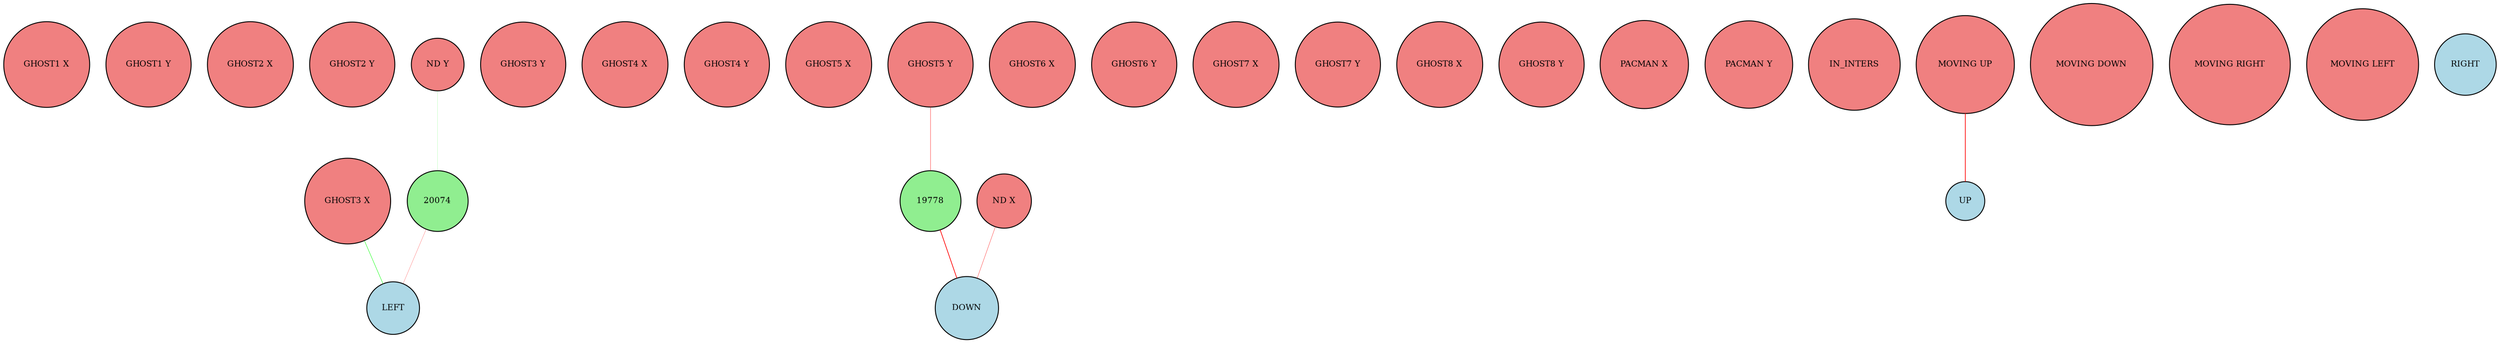 digraph {
	node [bgcolor=black fontsize=9 height=0.2 shape=circle width=0.2]
	"GHOST1 X" [fillcolor=lightcoral shape=circle style=filled]
	"GHOST1 Y" [fillcolor=lightcoral shape=circle style=filled]
	"GHOST2 X" [fillcolor=lightcoral shape=circle style=filled]
	"GHOST2 Y" [fillcolor=lightcoral shape=circle style=filled]
	"GHOST3 X" [fillcolor=lightcoral shape=circle style=filled]
	"GHOST3 Y" [fillcolor=lightcoral shape=circle style=filled]
	"GHOST4 X" [fillcolor=lightcoral shape=circle style=filled]
	"GHOST4 Y" [fillcolor=lightcoral shape=circle style=filled]
	"GHOST5 X" [fillcolor=lightcoral shape=circle style=filled]
	"GHOST5 Y" [fillcolor=lightcoral shape=circle style=filled]
	"GHOST6 X" [fillcolor=lightcoral shape=circle style=filled]
	"GHOST6 Y" [fillcolor=lightcoral shape=circle style=filled]
	"GHOST7 X" [fillcolor=lightcoral shape=circle style=filled]
	"GHOST7 Y" [fillcolor=lightcoral shape=circle style=filled]
	"GHOST8 X" [fillcolor=lightcoral shape=circle style=filled]
	"GHOST8 Y" [fillcolor=lightcoral shape=circle style=filled]
	"PACMAN X" [fillcolor=lightcoral shape=circle style=filled]
	"PACMAN Y" [fillcolor=lightcoral shape=circle style=filled]
	"ND X" [fillcolor=lightcoral shape=circle style=filled]
	"ND Y" [fillcolor=lightcoral shape=circle style=filled]
	IN_INTERS [fillcolor=lightcoral shape=circle style=filled]
	"MOVING UP" [fillcolor=lightcoral shape=circle style=filled]
	"MOVING DOWN" [fillcolor=lightcoral shape=circle style=filled]
	"MOVING RIGHT" [fillcolor=lightcoral shape=circle style=filled]
	"MOVING LEFT" [fillcolor=lightcoral shape=circle style=filled]
	UP [fillcolor=lightblue style=filled]
	DOWN [fillcolor=lightblue style=filled]
	RIGHT [fillcolor=lightblue style=filled]
	LEFT [fillcolor=lightblue style=filled]
	19778 [fillcolor=lightgreen style=filled]
	20074 [fillcolor=lightgreen style=filled]
	"MOVING UP" -> UP [arrowhead=none color=red penwidth=0.7569095157698275 style=solid]
	"ND X" -> DOWN [arrowhead=none color=red penwidth=0.29671906704853357 style=solid]
	"GHOST3 X" -> LEFT [arrowhead=none color=green penwidth=0.4145550548717363 style=solid]
	19778 -> DOWN [arrowhead=none color=red penwidth=0.7419681950326485 style=solid]
	"GHOST5 Y" -> 19778 [arrowhead=none color=red penwidth=0.3438336345176687 style=solid]
	"ND Y" -> 20074 [arrowhead=none color=green penwidth=0.10665148711518047 style=solid]
	20074 -> LEFT [arrowhead=none color=red penwidth=0.187243422237571 style=solid]
}
